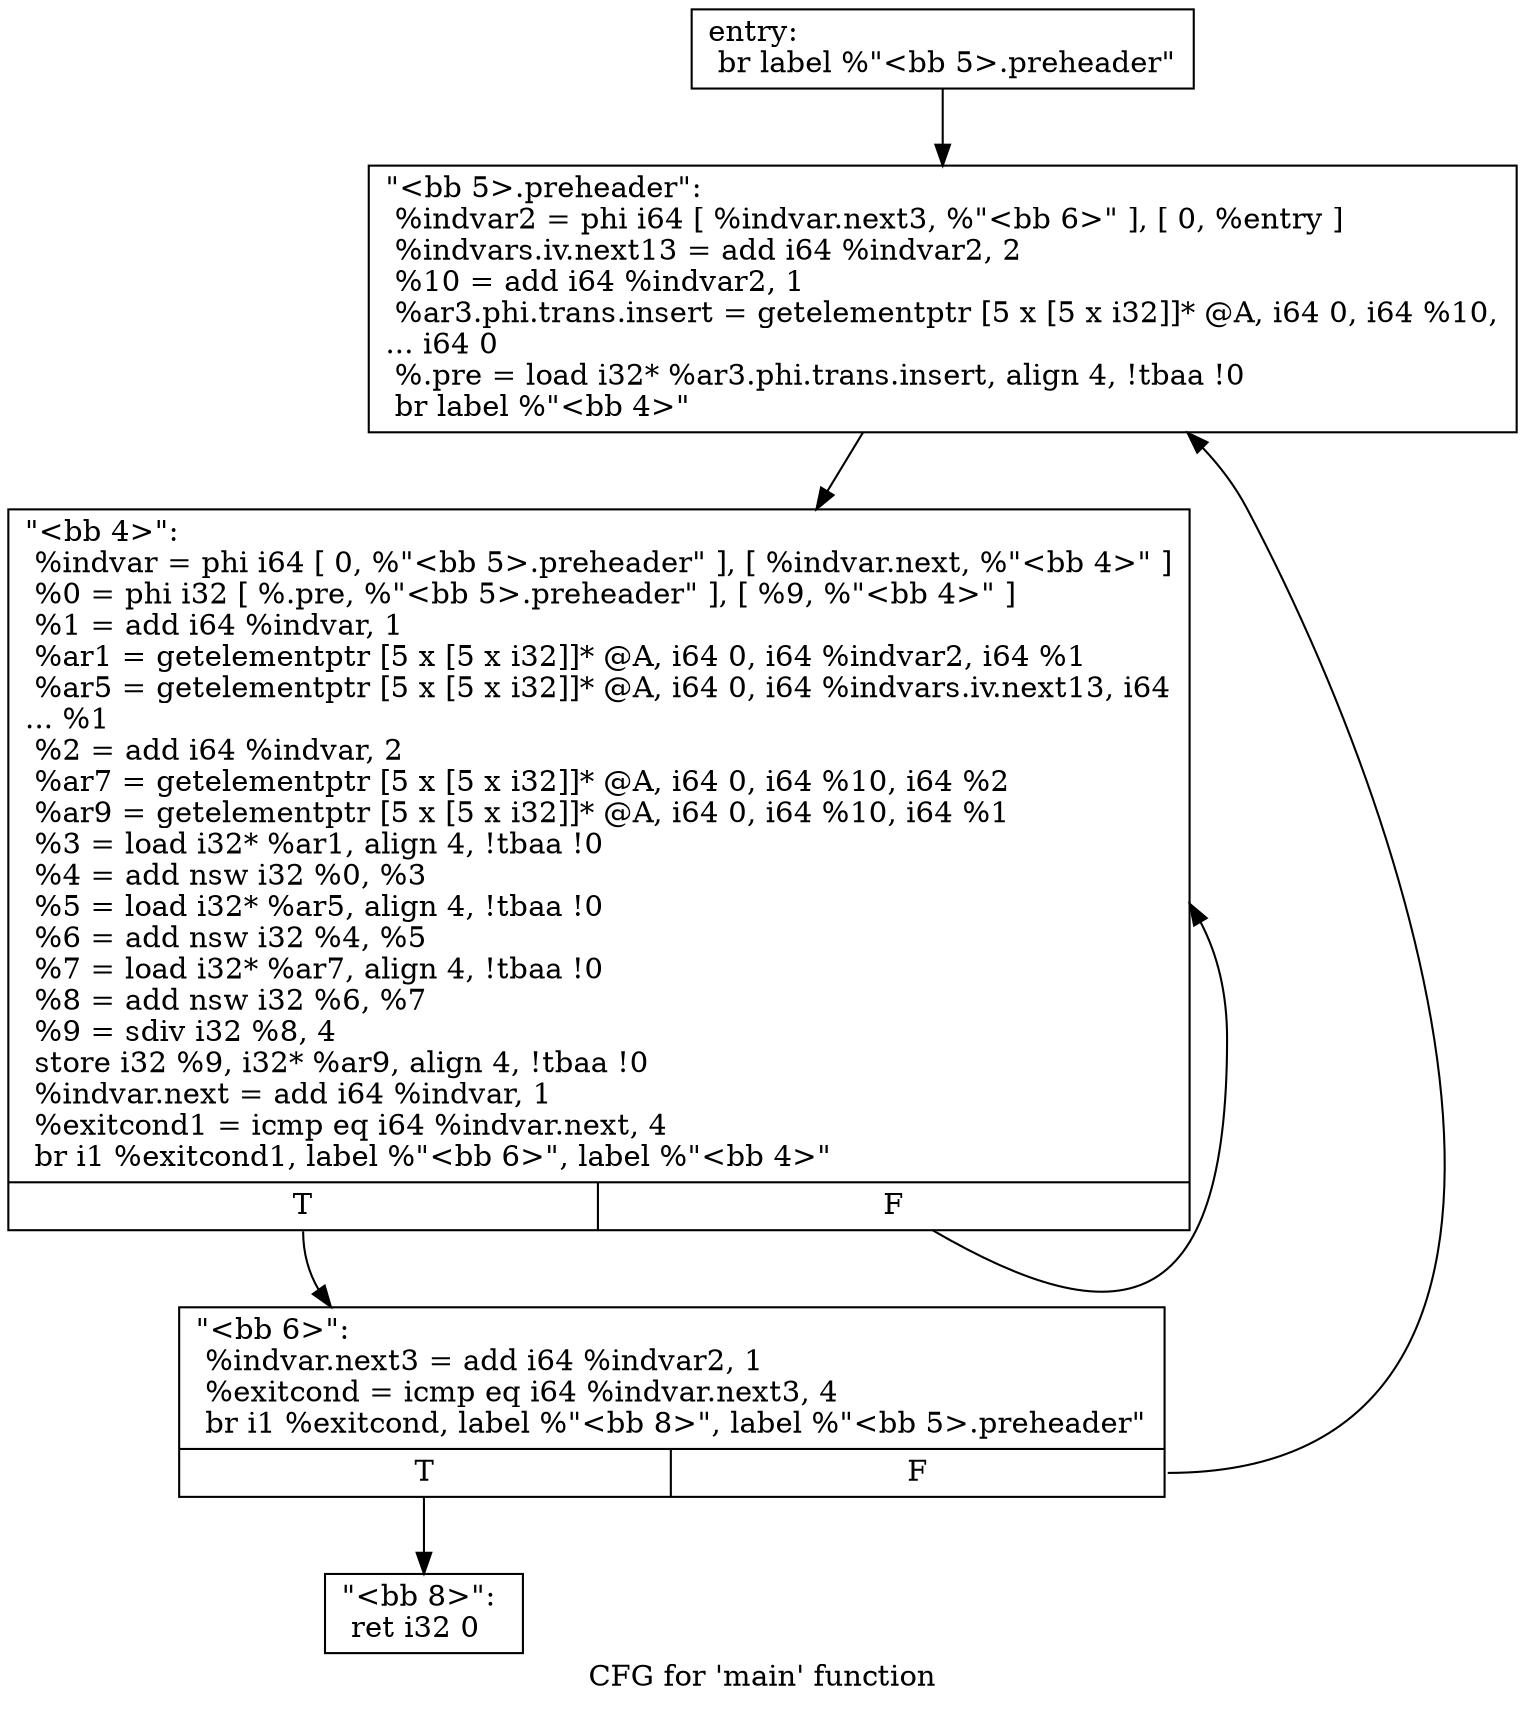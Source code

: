 digraph "CFG for 'main' function" {
	label="CFG for 'main' function";

	Node0x17a4ff0 [shape=record,label="{entry:\l  br label %\"\<bb 5\>.preheader\"\l}"];
	Node0x17a4ff0 -> Node0x17a51b0;
	Node0x17b2110 [shape=record,label="{\"\<bb 4\>\":                                         \l  %indvar = phi i64 [ 0, %\"\<bb 5\>.preheader\" ], [ %indvar.next, %\"\<bb 4\>\" ]\l  %0 = phi i32 [ %.pre, %\"\<bb 5\>.preheader\" ], [ %9, %\"\<bb 4\>\" ]\l  %1 = add i64 %indvar, 1\l  %ar1 = getelementptr [5 x [5 x i32]]* @A, i64 0, i64 %indvar2, i64 %1\l  %ar5 = getelementptr [5 x [5 x i32]]* @A, i64 0, i64 %indvars.iv.next13, i64\l... %1\l  %2 = add i64 %indvar, 2\l  %ar7 = getelementptr [5 x [5 x i32]]* @A, i64 0, i64 %10, i64 %2\l  %ar9 = getelementptr [5 x [5 x i32]]* @A, i64 0, i64 %10, i64 %1\l  %3 = load i32* %ar1, align 4, !tbaa !0\l  %4 = add nsw i32 %0, %3\l  %5 = load i32* %ar5, align 4, !tbaa !0\l  %6 = add nsw i32 %4, %5\l  %7 = load i32* %ar7, align 4, !tbaa !0\l  %8 = add nsw i32 %6, %7\l  %9 = sdiv i32 %8, 4\l  store i32 %9, i32* %ar9, align 4, !tbaa !0\l  %indvar.next = add i64 %indvar, 1\l  %exitcond1 = icmp eq i64 %indvar.next, 4\l  br i1 %exitcond1, label %\"\<bb 6\>\", label %\"\<bb 4\>\"\l|{<s0>T|<s1>F}}"];
	Node0x17b2110:s0 -> Node0x17b66c0;
	Node0x17b2110:s1 -> Node0x17b2110;
	Node0x17b66c0 [shape=record,label="{\"\<bb 6\>\":                                         \l  %indvar.next3 = add i64 %indvar2, 1\l  %exitcond = icmp eq i64 %indvar.next3, 4\l  br i1 %exitcond, label %\"\<bb 8\>\", label %\"\<bb 5\>.preheader\"\l|{<s0>T|<s1>F}}"];
	Node0x17b66c0:s0 -> Node0x17a5080;
	Node0x17b66c0:s1 -> Node0x17a51b0;
	Node0x17a51b0 [shape=record,label="{\"\<bb 5\>.preheader\":                               \l  %indvar2 = phi i64 [ %indvar.next3, %\"\<bb 6\>\" ], [ 0, %entry ]\l  %indvars.iv.next13 = add i64 %indvar2, 2\l  %10 = add i64 %indvar2, 1\l  %ar3.phi.trans.insert = getelementptr [5 x [5 x i32]]* @A, i64 0, i64 %10,\l... i64 0\l  %.pre = load i32* %ar3.phi.trans.insert, align 4, !tbaa !0\l  br label %\"\<bb 4\>\"\l}"];
	Node0x17a51b0 -> Node0x17b2110;
	Node0x17a5080 [shape=record,label="{\"\<bb 8\>\":                                         \l  ret i32 0\l}"];
}
